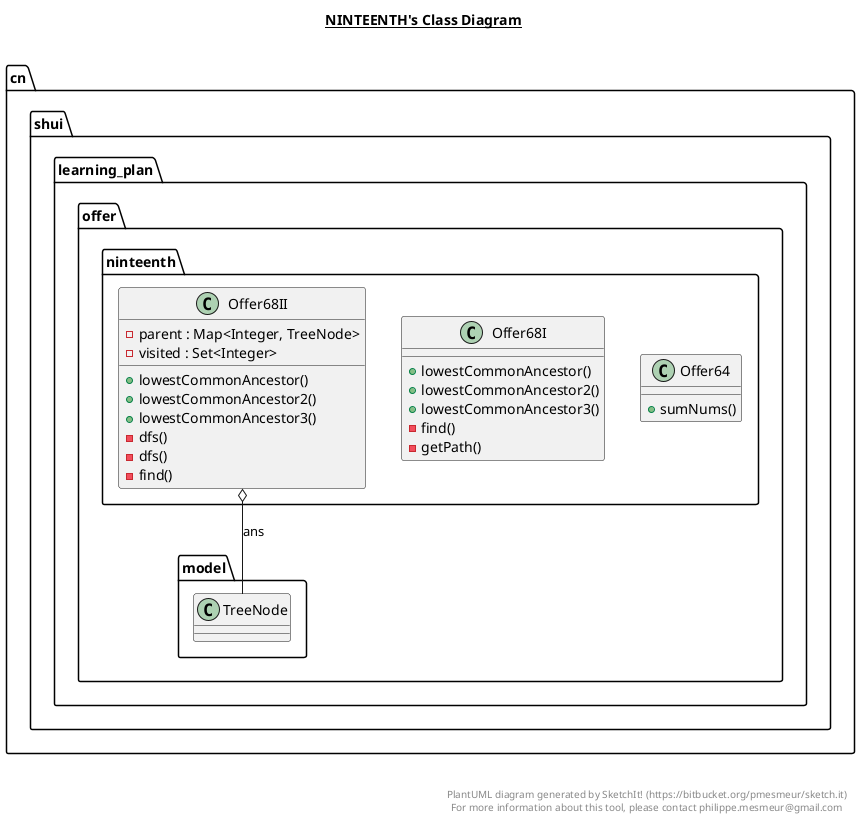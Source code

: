 @startuml

title __NINTEENTH's Class Diagram__\n

  namespace cn.shui.learning_plan.offer.ninteenth {
    class cn.shui.learning_plan.offer.ninteenth.Offer64 {
        + sumNums()
    }
  }
  

  namespace cn.shui.learning_plan.offer.ninteenth {
    class cn.shui.learning_plan.offer.ninteenth.Offer68I {
        + lowestCommonAncestor()
        + lowestCommonAncestor2()
        + lowestCommonAncestor3()
        - find()
        - getPath()
    }
  }
  

  namespace cn.shui.learning_plan.offer.ninteenth {
    class cn.shui.learning_plan.offer.ninteenth.Offer68II {
        - parent : Map<Integer, TreeNode>
        - visited : Set<Integer>
        + lowestCommonAncestor()
        + lowestCommonAncestor2()
        + lowestCommonAncestor3()
        - dfs()
        - dfs()
        - find()
    }
  }
  

  cn.shui.learning_plan.offer.ninteenth.Offer68II o-- cn.shui.learning_plan.offer.model.TreeNode : ans


right footer


PlantUML diagram generated by SketchIt! (https://bitbucket.org/pmesmeur/sketch.it)
For more information about this tool, please contact philippe.mesmeur@gmail.com
endfooter

@enduml
